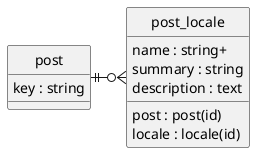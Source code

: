 @startuml uml
skinparam monochrome true
skinparam linetype ortho
hide circle

entity post {
    key : string
}

entity post_locale {
    post : post(id)
    locale : locale(id)
    name : string+
    summary : string
    description : text
}

post ||-r-o{ post_locale

@enduml

